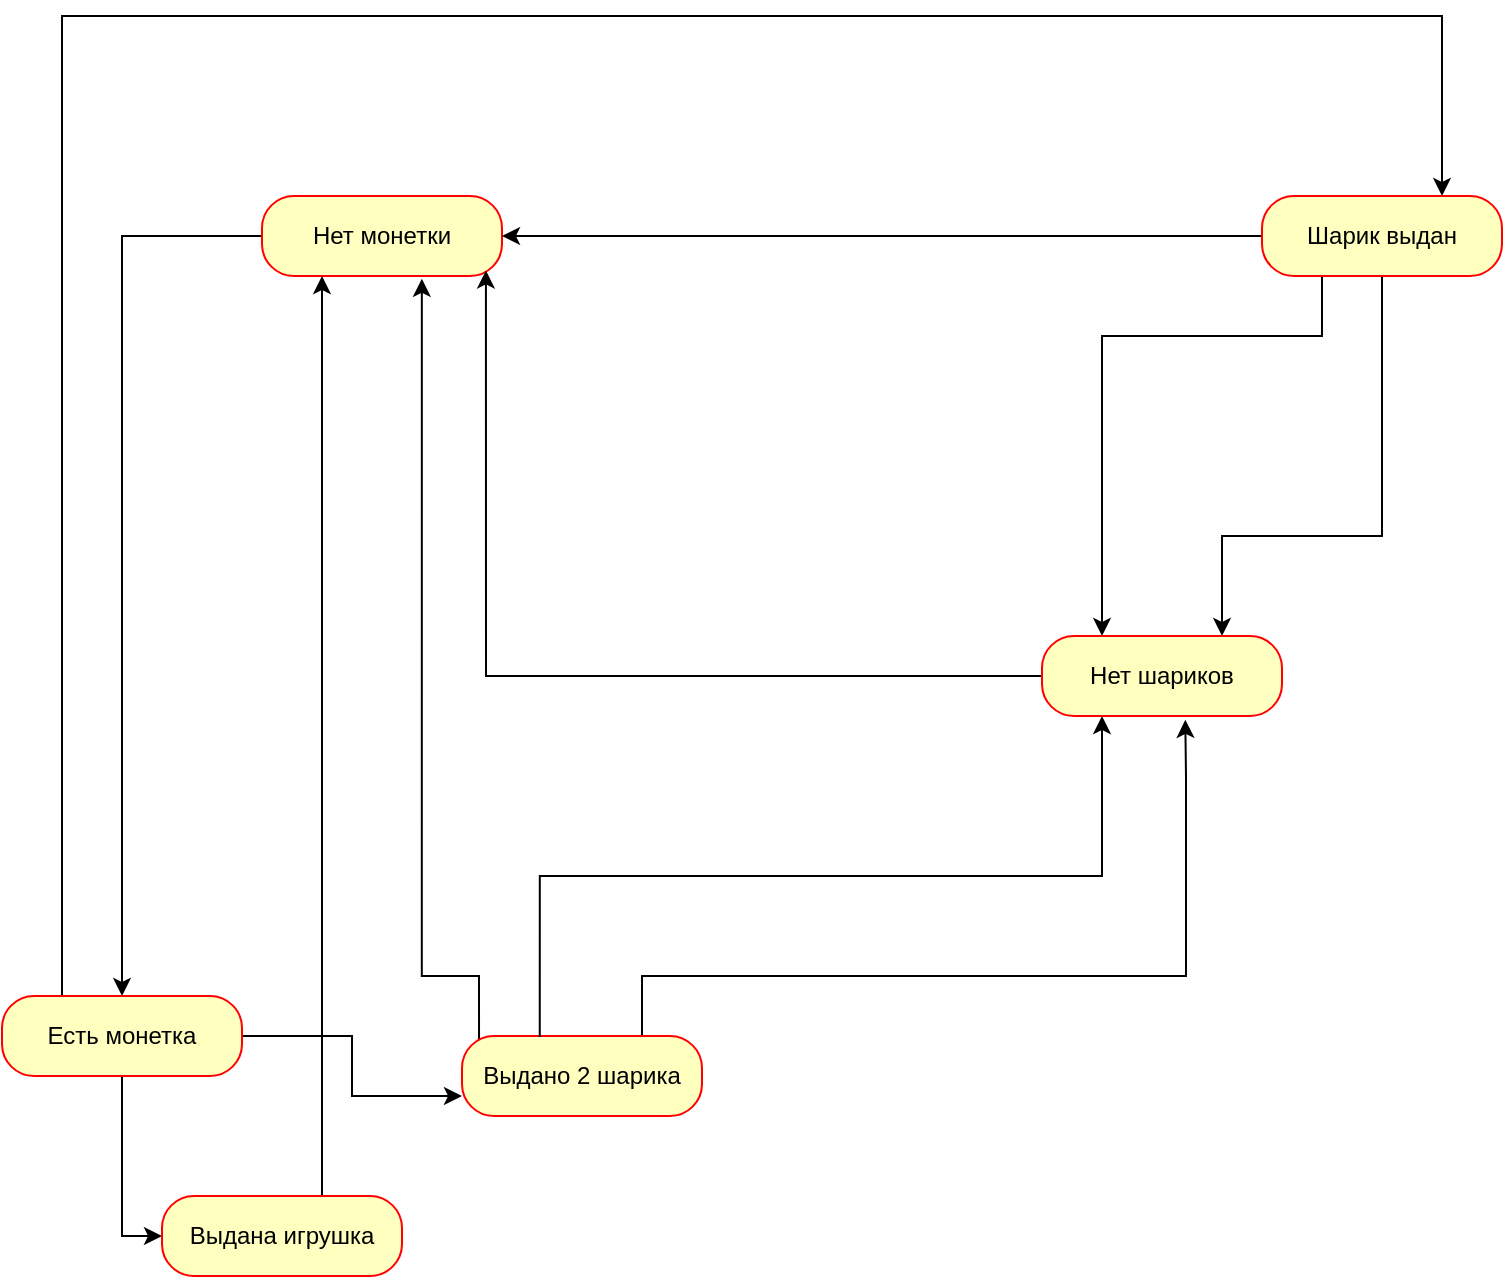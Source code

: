 <mxfile version="22.1.4" type="github">
  <diagram name="Страница — 1" id="yMmEk63G5wUTri25HnyO">
    <mxGraphModel dx="1631" dy="893" grid="1" gridSize="10" guides="1" tooltips="1" connect="1" arrows="1" fold="1" page="1" pageScale="1" pageWidth="827" pageHeight="1169" math="0" shadow="0">
      <root>
        <mxCell id="0" />
        <mxCell id="1" parent="0" />
        <mxCell id="ifQr551FSaZixNDqUTZm-19" style="edgeStyle=orthogonalEdgeStyle;rounded=0;orthogonalLoop=1;jettySize=auto;html=1;entryX=0.5;entryY=0;entryDx=0;entryDy=0;" edge="1" parent="1" source="ifQr551FSaZixNDqUTZm-10" target="ifQr551FSaZixNDqUTZm-11">
          <mxGeometry relative="1" as="geometry">
            <Array as="points">
              <mxPoint x="100" y="130" />
            </Array>
          </mxGeometry>
        </mxCell>
        <mxCell id="ifQr551FSaZixNDqUTZm-10" value="Нет монетки" style="rounded=1;whiteSpace=wrap;html=1;arcSize=40;fontColor=#000000;fillColor=#ffffc0;strokeColor=#ff0000;" vertex="1" parent="1">
          <mxGeometry x="170" y="110" width="120" height="40" as="geometry" />
        </mxCell>
        <mxCell id="ifQr551FSaZixNDqUTZm-16" style="edgeStyle=orthogonalEdgeStyle;rounded=0;orthogonalLoop=1;jettySize=auto;html=1;entryX=0;entryY=0.5;entryDx=0;entryDy=0;" edge="1" parent="1" source="ifQr551FSaZixNDqUTZm-11" target="ifQr551FSaZixNDqUTZm-14">
          <mxGeometry relative="1" as="geometry" />
        </mxCell>
        <mxCell id="ifQr551FSaZixNDqUTZm-17" style="edgeStyle=orthogonalEdgeStyle;rounded=0;orthogonalLoop=1;jettySize=auto;html=1;entryX=0;entryY=0.75;entryDx=0;entryDy=0;" edge="1" parent="1" source="ifQr551FSaZixNDqUTZm-11" target="ifQr551FSaZixNDqUTZm-15">
          <mxGeometry relative="1" as="geometry" />
        </mxCell>
        <mxCell id="ifQr551FSaZixNDqUTZm-18" style="edgeStyle=orthogonalEdgeStyle;rounded=0;orthogonalLoop=1;jettySize=auto;html=1;entryX=0.75;entryY=0;entryDx=0;entryDy=0;exitX=0.75;exitY=0;exitDx=0;exitDy=0;" edge="1" parent="1" source="ifQr551FSaZixNDqUTZm-11" target="ifQr551FSaZixNDqUTZm-13">
          <mxGeometry relative="1" as="geometry">
            <Array as="points">
              <mxPoint x="70" y="510" />
              <mxPoint x="70" y="20" />
              <mxPoint x="760" y="20" />
            </Array>
          </mxGeometry>
        </mxCell>
        <mxCell id="ifQr551FSaZixNDqUTZm-11" value="Есть монетка" style="rounded=1;whiteSpace=wrap;html=1;arcSize=40;fontColor=#000000;fillColor=#ffffc0;strokeColor=#ff0000;" vertex="1" parent="1">
          <mxGeometry x="40" y="510" width="120" height="40" as="geometry" />
        </mxCell>
        <mxCell id="ifQr551FSaZixNDqUTZm-23" style="edgeStyle=orthogonalEdgeStyle;rounded=0;orthogonalLoop=1;jettySize=auto;html=1;entryX=1;entryY=0.5;entryDx=0;entryDy=0;exitX=0;exitY=0.5;exitDx=0;exitDy=0;" edge="1" parent="1" source="ifQr551FSaZixNDqUTZm-13" target="ifQr551FSaZixNDqUTZm-10">
          <mxGeometry relative="1" as="geometry">
            <mxPoint x="360" y="200" as="targetPoint" />
            <Array as="points">
              <mxPoint x="340" y="130" />
              <mxPoint x="340" y="130" />
            </Array>
          </mxGeometry>
        </mxCell>
        <mxCell id="ifQr551FSaZixNDqUTZm-24" style="edgeStyle=orthogonalEdgeStyle;rounded=0;orthogonalLoop=1;jettySize=auto;html=1;entryX=0.75;entryY=0;entryDx=0;entryDy=0;" edge="1" parent="1" source="ifQr551FSaZixNDqUTZm-13" target="ifQr551FSaZixNDqUTZm-7">
          <mxGeometry relative="1" as="geometry">
            <Array as="points">
              <mxPoint x="730" y="280" />
              <mxPoint x="650" y="280" />
            </Array>
          </mxGeometry>
        </mxCell>
        <mxCell id="ifQr551FSaZixNDqUTZm-29" style="edgeStyle=orthogonalEdgeStyle;rounded=0;orthogonalLoop=1;jettySize=auto;html=1;entryX=0.25;entryY=0;entryDx=0;entryDy=0;exitX=0.25;exitY=1;exitDx=0;exitDy=0;" edge="1" parent="1" source="ifQr551FSaZixNDqUTZm-13" target="ifQr551FSaZixNDqUTZm-7">
          <mxGeometry relative="1" as="geometry">
            <Array as="points">
              <mxPoint x="700" y="180" />
              <mxPoint x="590" y="180" />
            </Array>
          </mxGeometry>
        </mxCell>
        <mxCell id="ifQr551FSaZixNDqUTZm-13" value="Шарик выдан" style="rounded=1;whiteSpace=wrap;html=1;arcSize=40;fontColor=#000000;fillColor=#ffffc0;strokeColor=#ff0000;" vertex="1" parent="1">
          <mxGeometry x="670" y="110" width="120" height="40" as="geometry" />
        </mxCell>
        <mxCell id="ifQr551FSaZixNDqUTZm-27" style="edgeStyle=orthogonalEdgeStyle;rounded=0;orthogonalLoop=1;jettySize=auto;html=1;entryX=0.25;entryY=1;entryDx=0;entryDy=0;" edge="1" parent="1" source="ifQr551FSaZixNDqUTZm-14" target="ifQr551FSaZixNDqUTZm-10">
          <mxGeometry relative="1" as="geometry">
            <Array as="points">
              <mxPoint x="200" y="650" />
              <mxPoint x="200" y="650" />
            </Array>
          </mxGeometry>
        </mxCell>
        <mxCell id="ifQr551FSaZixNDqUTZm-14" value="Выдана игрушка" style="rounded=1;whiteSpace=wrap;html=1;arcSize=40;fontColor=#000000;fillColor=#ffffc0;strokeColor=#ff0000;" vertex="1" parent="1">
          <mxGeometry x="120" y="610" width="120" height="40" as="geometry" />
        </mxCell>
        <mxCell id="ifQr551FSaZixNDqUTZm-25" style="edgeStyle=orthogonalEdgeStyle;rounded=0;orthogonalLoop=1;jettySize=auto;html=1;entryX=0.666;entryY=1.035;entryDx=0;entryDy=0;entryPerimeter=0;exitX=0.071;exitY=0.118;exitDx=0;exitDy=0;exitPerimeter=0;" edge="1" parent="1" source="ifQr551FSaZixNDqUTZm-15" target="ifQr551FSaZixNDqUTZm-10">
          <mxGeometry relative="1" as="geometry">
            <Array as="points">
              <mxPoint x="278" y="500" />
              <mxPoint x="250" y="500" />
            </Array>
          </mxGeometry>
        </mxCell>
        <mxCell id="ifQr551FSaZixNDqUTZm-26" style="edgeStyle=orthogonalEdgeStyle;rounded=0;orthogonalLoop=1;jettySize=auto;html=1;entryX=0.933;entryY=0.931;entryDx=0;entryDy=0;entryPerimeter=0;" edge="1" parent="1" source="ifQr551FSaZixNDqUTZm-7" target="ifQr551FSaZixNDqUTZm-10">
          <mxGeometry relative="1" as="geometry" />
        </mxCell>
        <mxCell id="ifQr551FSaZixNDqUTZm-30" style="edgeStyle=orthogonalEdgeStyle;rounded=0;orthogonalLoop=1;jettySize=auto;html=1;entryX=0.597;entryY=1.048;entryDx=0;entryDy=0;exitX=0.75;exitY=0;exitDx=0;exitDy=0;entryPerimeter=0;" edge="1" parent="1" source="ifQr551FSaZixNDqUTZm-15" target="ifQr551FSaZixNDqUTZm-7">
          <mxGeometry relative="1" as="geometry">
            <Array as="points">
              <mxPoint x="632" y="500" />
              <mxPoint x="632" y="400" />
              <mxPoint x="632" y="400" />
            </Array>
          </mxGeometry>
        </mxCell>
        <mxCell id="ifQr551FSaZixNDqUTZm-15" value="Выдано 2 шарика" style="rounded=1;whiteSpace=wrap;html=1;arcSize=40;fontColor=#000000;fillColor=#ffffc0;strokeColor=#ff0000;" vertex="1" parent="1">
          <mxGeometry x="270" y="530" width="120" height="40" as="geometry" />
        </mxCell>
        <mxCell id="ifQr551FSaZixNDqUTZm-31" value="" style="edgeStyle=orthogonalEdgeStyle;rounded=0;orthogonalLoop=1;jettySize=auto;html=1;entryX=0.25;entryY=1;entryDx=0;entryDy=0;exitX=0.324;exitY=0.014;exitDx=0;exitDy=0;exitPerimeter=0;" edge="1" parent="1" source="ifQr551FSaZixNDqUTZm-15" target="ifQr551FSaZixNDqUTZm-7">
          <mxGeometry relative="1" as="geometry">
            <mxPoint x="300" y="410" as="sourcePoint" />
            <mxPoint x="190" y="210" as="targetPoint" />
          </mxGeometry>
        </mxCell>
        <mxCell id="ifQr551FSaZixNDqUTZm-7" value="Нет шариков" style="rounded=1;whiteSpace=wrap;html=1;arcSize=40;fontColor=#000000;fillColor=#ffffc0;strokeColor=#ff0000;" vertex="1" parent="1">
          <mxGeometry x="560" y="330" width="120" height="40" as="geometry" />
        </mxCell>
      </root>
    </mxGraphModel>
  </diagram>
</mxfile>
